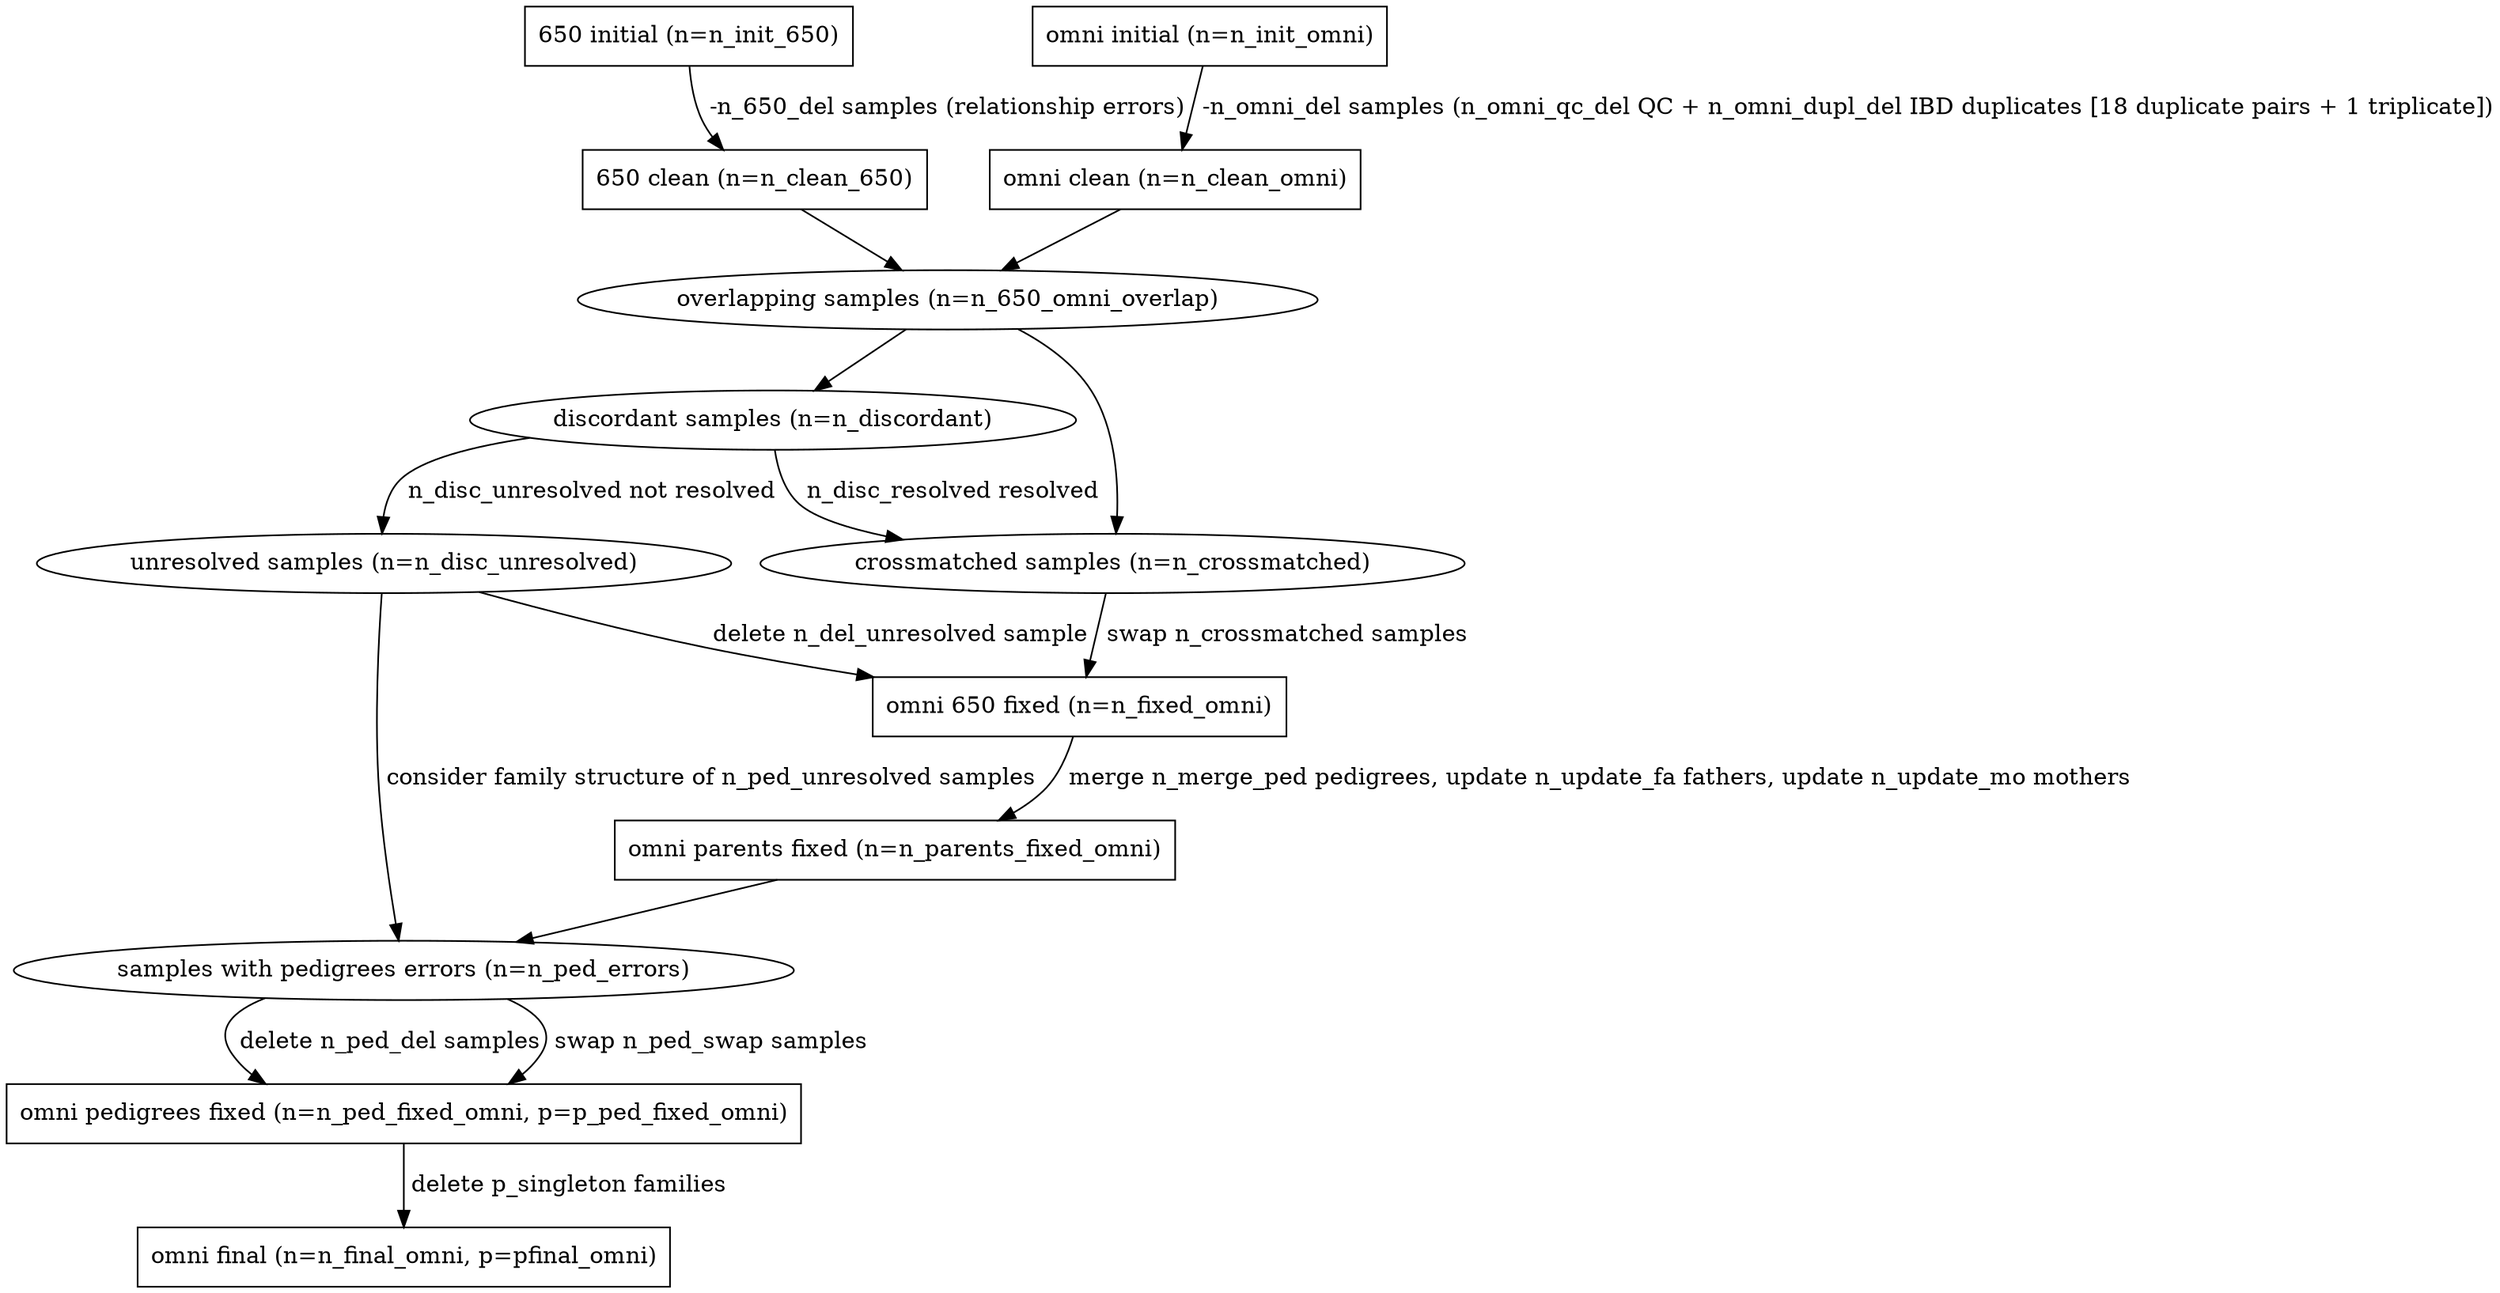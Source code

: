 #!dot
digraph {
    INIT_SIX       [label="650 initial (n=n_init_650)", shape=box]
    INIT_OMNI      [label="omni initial (n=n_init_omni)", shape=box]
    CLEAN_SIX      [label="650 clean (n=n_clean_650)", shape=box]
    CLEAN_OMNI     [label="omni clean (n=n_clean_omni)", shape=box]
    OVERLAP        [label="overlapping samples (n=n_650_omni_overlap)"]
    DISCORDANT     [label="discordant samples (n=n_discordant)"]
    CROSSMATCH     [label="crossmatched samples (n=n_crossmatched)"]
    UNRESOLVED     [label="unresolved samples (n=n_disc_unresolved)"]
    FIXED_OMNI     [label="omni 650 fixed (n=n_fixed_omni)", shape=box]
    PAR_FIXED_OMNI [label="omni parents fixed (n=n_parents_fixed_omni)", shape=box]
    PED_ERRORS [label="samples with pedigrees errors (n=n_ped_errors)"]
    PED_FIXED_OMNI [label="omni pedigrees fixed (n=n_ped_fixed_omni, p=p_ped_fixed_omni)", shape=box]
    FINAL_OMNI     [label="omni final (n=n_final_omni, p=pfinal_omni)", shape=box]

    INIT_SIX       -> CLEAN_SIX [label=" -n_650_del samples (relationship errors)"];
    INIT_OMNI      -> CLEAN_OMNI [label=" -n_omni_del samples (n_omni_qc_del QC + n_omni_dupl_del IBD duplicates [18 duplicate pairs + 1 triplicate])"];
    CLEAN_SIX      -> OVERLAP;
    CLEAN_OMNI     -> OVERLAP;
    OVERLAP        -> DISCORDANT;
    OVERLAP        -> CROSSMATCH;
    DISCORDANT     -> CROSSMATCH [label=" n_disc_resolved resolved"];
    DISCORDANT     -> UNRESOLVED [label=" n_disc_unresolved not resolved"];
    CROSSMATCH     -> FIXED_OMNI [label=" swap n_crossmatched samples"];
    UNRESOLVED     -> PED_ERRORS [label=" consider family structure of n_ped_unresolved samples"];
    UNRESOLVED     -> FIXED_OMNI [label=" delete n_del_unresolved sample"];
    FIXED_OMNI     -> PAR_FIXED_OMNI [label=" merge n_merge_ped pedigrees, update n_update_fa fathers, update n_update_mo mothers"];
    PAR_FIXED_OMNI -> PED_ERRORS;
    PED_ERRORS     -> PED_FIXED_OMNI [label=" delete n_ped_del samples"];
    PED_ERRORS     -> PED_FIXED_OMNI [label=" swap n_ped_swap samples"];
    PED_FIXED_OMNI -> FINAL_OMNI [label=" delete p_singleton families"];

}
